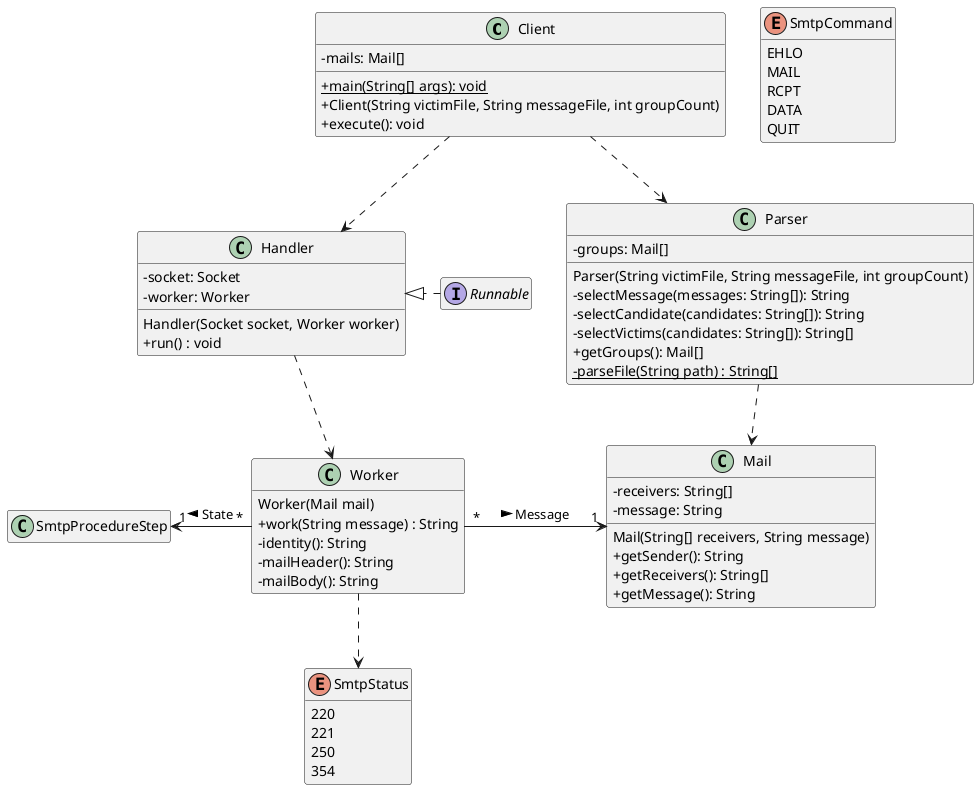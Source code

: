 @startuml
'https://plantuml.com/class-diagram
skinparam classAttributeIconSize 0
skinparam groupInheritance 3
hide empty methods
hide empty members

class Client {
    {static} + main(String[] args): void
    - mails: Mail[]
    + Client(String victimFile, String messageFile, int groupCount)
    + execute(): void
}

class Handler {
    - socket: Socket
    - worker: Worker
    Handler(Socket socket, Worker worker)
    + run() : void
}

class Worker {
    Worker(Mail mail)
    + work(String message) : String
    - identity(): String
    - mailHeader(): String
    - mailBody(): String
}

enum SmtpCommand {
    EHLO
    MAIL
    RCPT
    DATA
    QUIT
}

enum SmtpStatus {
    220
    221
    250
    354
}

class Parser {
    - groups: Mail[]
    Parser(String victimFile, String messageFile, int groupCount)
    - selectMessage(messages: String[]): String
    - selectCandidate(candidates: String[]): String
    - selectVictims(candidates: String[]): String[]
    + getGroups(): Mail[]
    {static} - parseFile(String path) : String[]
}

class Mail {
    - receivers: String[]
    - message: String
    Mail(String[] receivers, String message)
    + getSender(): String
    + getReceivers(): String[]
    + getMessage(): String
}

interface Runnable

Client ..> Handler
Client ..> Parser
Handler .down.> Worker
Runnable .right.|> Handler
Parser ..> Mail
Worker "*" -right-> "1" Mail : "Message >"
Worker "*" -left-> "1" SmtpProcedureStep : "State >"
Worker .down.> SmtpStatus
@enduml